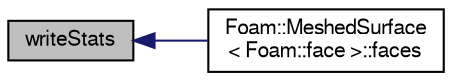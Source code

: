 digraph "writeStats"
{
  bgcolor="transparent";
  edge [fontname="FreeSans",fontsize="10",labelfontname="FreeSans",labelfontsize="10"];
  node [fontname="FreeSans",fontsize="10",shape=record];
  rankdir="LR";
  Node297 [label="writeStats",height=0.2,width=0.4,color="black", fillcolor="grey75", style="filled", fontcolor="black"];
  Node297 -> Node298 [dir="back",color="midnightblue",fontsize="10",style="solid",fontname="FreeSans"];
  Node298 [label="Foam::MeshedSurface\l\< Foam::face \>::faces",height=0.2,width=0.4,color="black",URL="$a29566.html#a16c6d36f7c961d037a44e5c235d9aa15",tooltip="Return const access to the faces. "];
}
